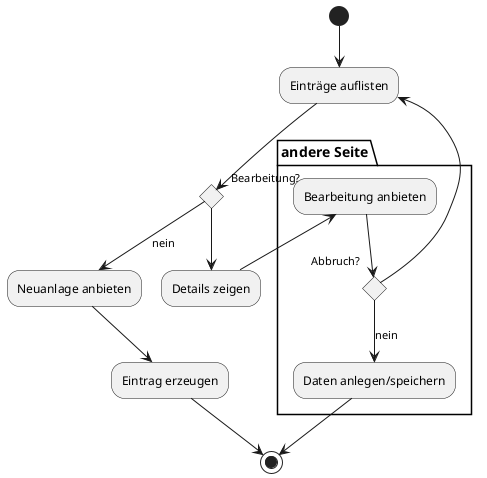 @startuml
'Breite x Höhe
'page 2x1 
'left to right direction
(*) --> "Einträge auflisten" as objlist
if "Bearbeitung?" then
-->[nein] "Neuanlage anbieten"
--> "Eintrag erzeugen"
--> (*)
else
--> "Details zeigen"
partition "andere Seite" {
--> "Bearbeitung anbieten"
endif
--> if "Abbruch?"
-->[nein] "Daten anlegen/speichern" as objsave
else 
--> objlist
endif
objsave --> (*)
}
@enduml